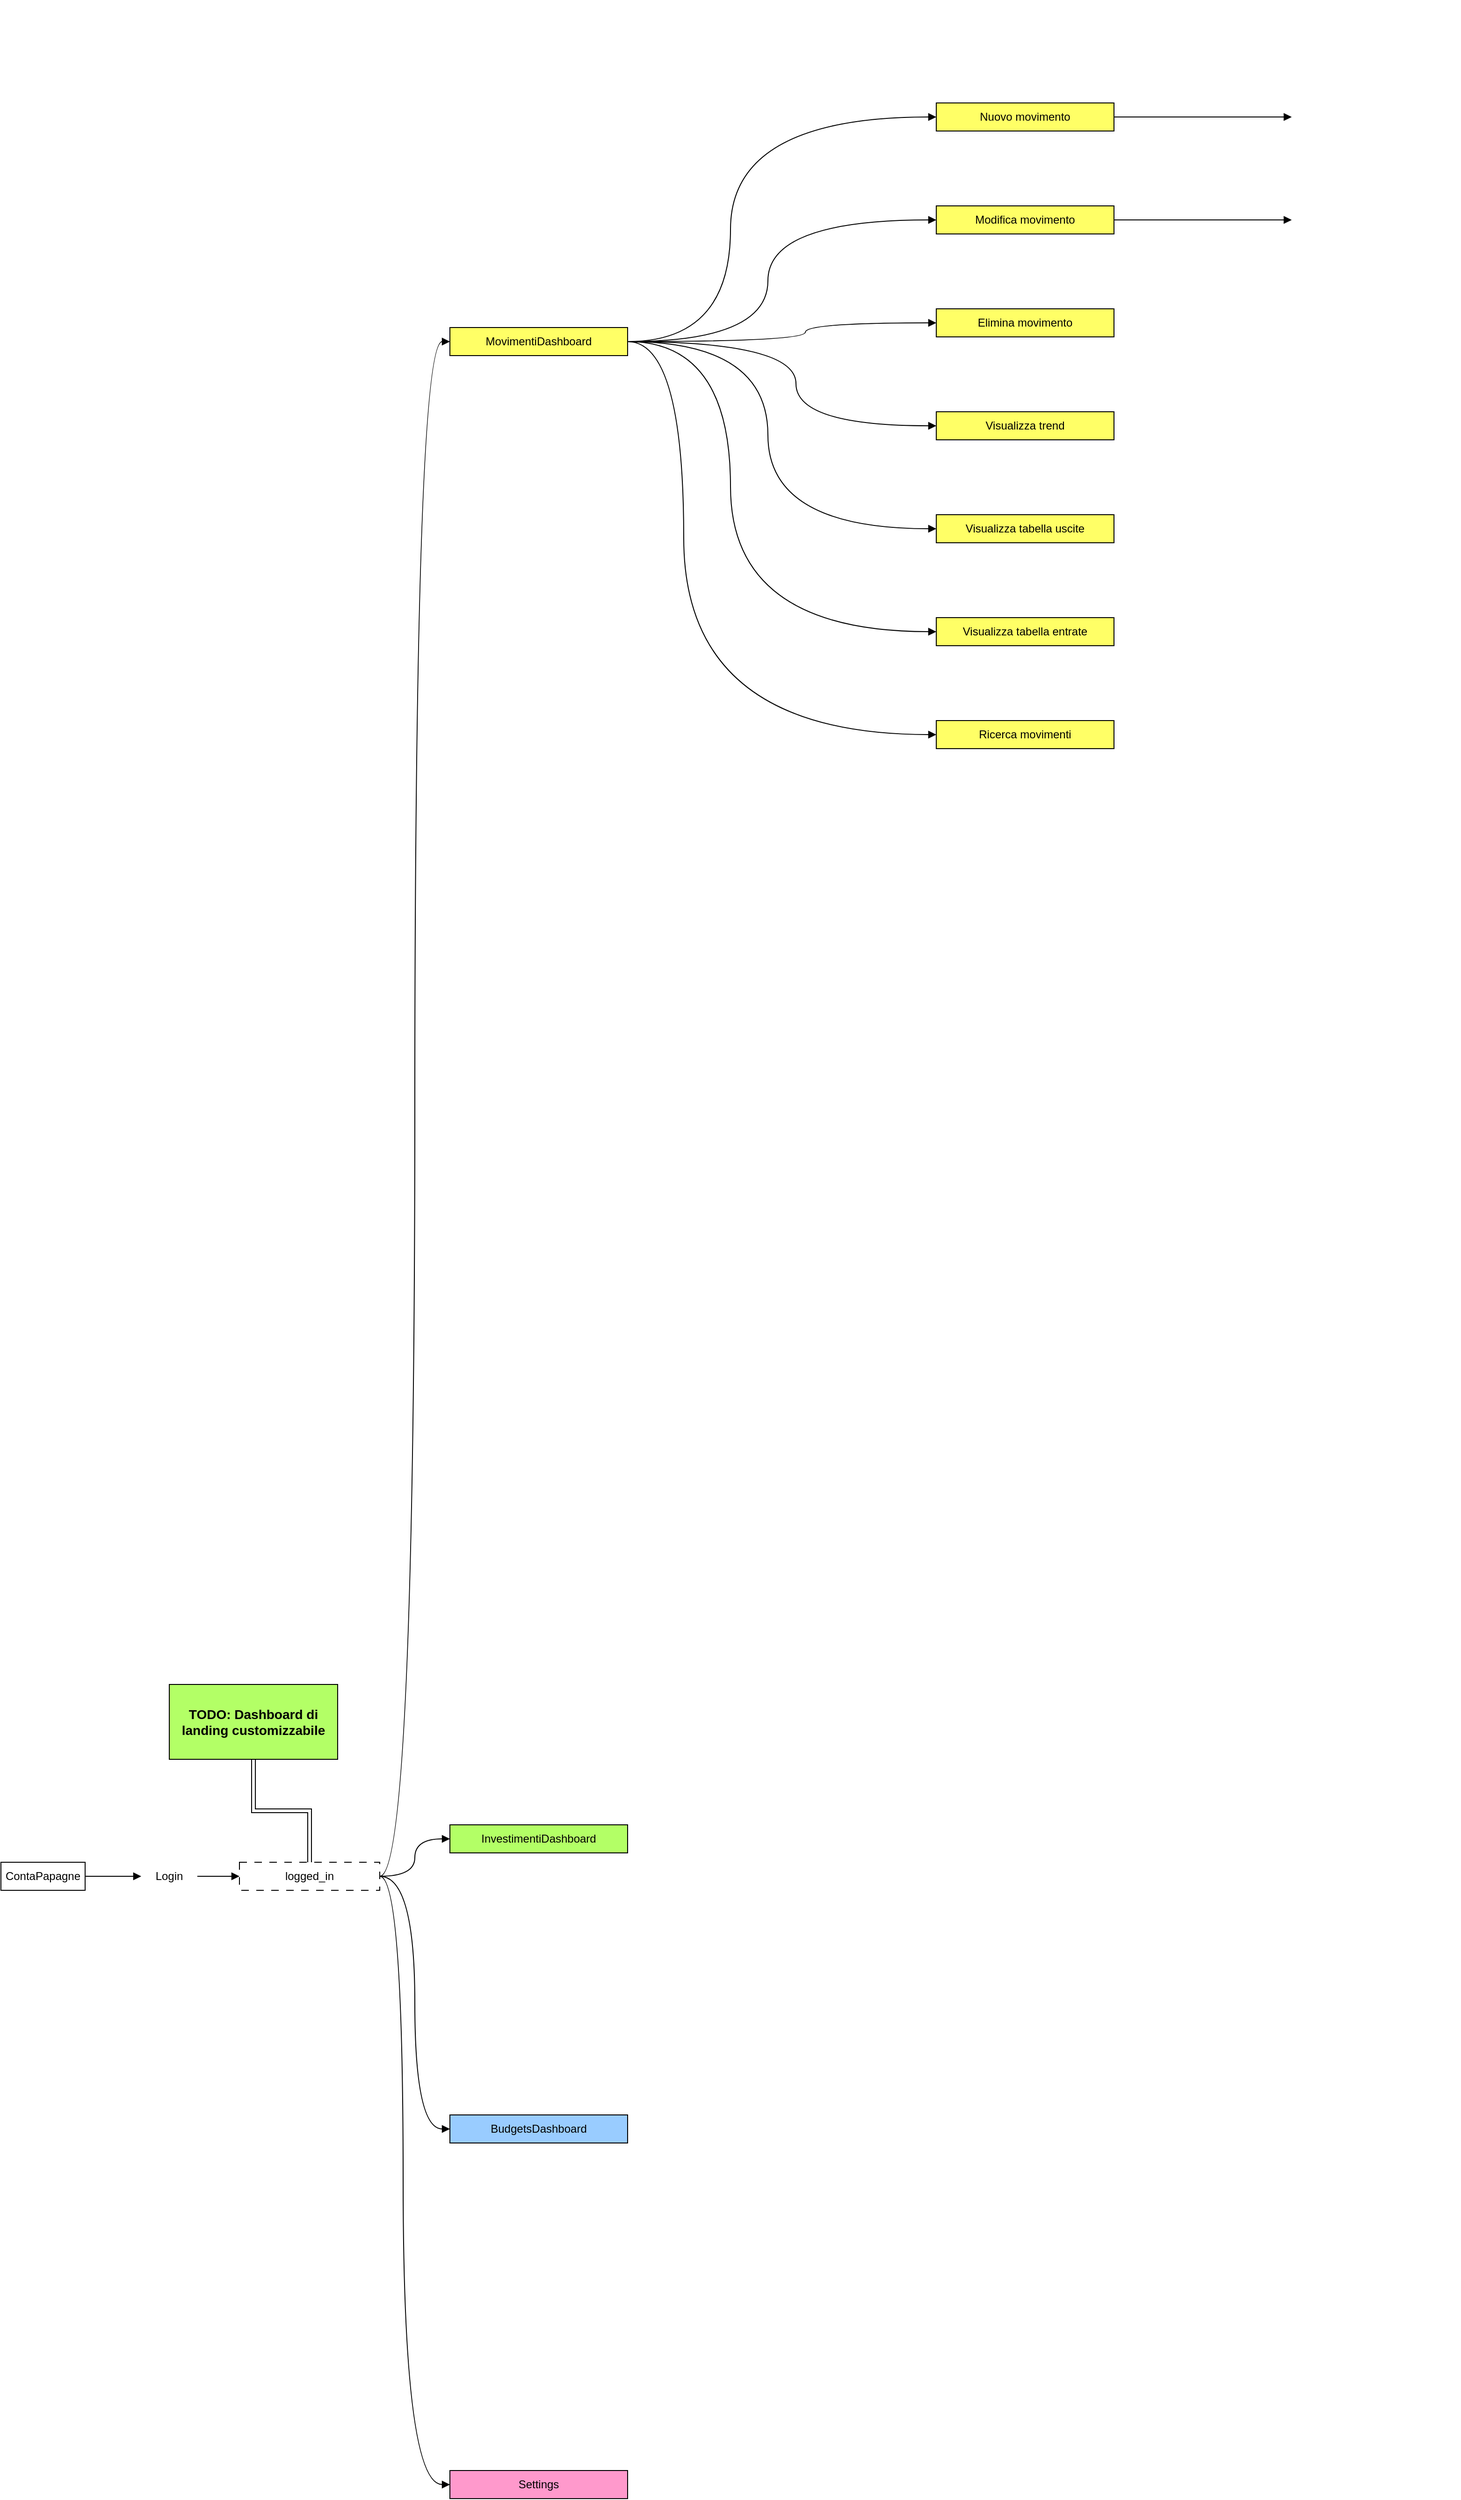 <mxfile version="20.8.16" type="device"><diagram name="Page-1" id="19d8dcba-68ad-dc05-1034-9cf7b2a963f6"><mxGraphModel dx="1912" dy="2825" grid="1" gridSize="10" guides="1" tooltips="1" connect="1" arrows="1" fold="1" page="1" pageScale="1" pageWidth="1100" pageHeight="850" background="none" math="0" shadow="0"><root><mxCell id="0"/><mxCell id="1" parent="0"/><mxCell id="GPN_QbuAIy0CqTM_4IRU-1" value="ContaPapagne" style="text;html=1;strokeColor=default;fillColor=none;align=center;verticalAlign=middle;whiteSpace=wrap;rounded=0;" vertex="1" parent="1"><mxGeometry x="30" y="370" width="90" height="30" as="geometry"/></mxCell><mxCell id="GPN_QbuAIy0CqTM_4IRU-2" value="" style="endArrow=block;html=1;rounded=0;exitX=1;exitY=0.5;exitDx=0;exitDy=0;entryX=0;entryY=0.5;entryDx=0;entryDy=0;endFill=1;" edge="1" parent="1" source="GPN_QbuAIy0CqTM_4IRU-1" target="GPN_QbuAIy0CqTM_4IRU-3"><mxGeometry width="50" height="50" relative="1" as="geometry"><mxPoint x="540" y="370" as="sourcePoint"/><mxPoint x="210" y="385" as="targetPoint"/></mxGeometry></mxCell><mxCell id="GPN_QbuAIy0CqTM_4IRU-17" style="edgeStyle=orthogonalEdgeStyle;curved=1;rounded=0;orthogonalLoop=1;jettySize=auto;html=1;entryX=0;entryY=0.5;entryDx=0;entryDy=0;fontColor=#000000;endArrow=block;endFill=1;" edge="1" parent="1" source="GPN_QbuAIy0CqTM_4IRU-3" target="GPN_QbuAIy0CqTM_4IRU-16"><mxGeometry relative="1" as="geometry"/></mxCell><mxCell id="GPN_QbuAIy0CqTM_4IRU-3" value="Login" style="text;html=1;strokeColor=none;fillColor=none;align=center;verticalAlign=middle;whiteSpace=wrap;rounded=0;" vertex="1" parent="1"><mxGeometry x="180" y="370" width="60" height="30" as="geometry"/></mxCell><mxCell id="GPN_QbuAIy0CqTM_4IRU-28" style="edgeStyle=orthogonalEdgeStyle;curved=1;rounded=0;orthogonalLoop=1;jettySize=auto;html=1;entryX=0;entryY=0.5;entryDx=0;entryDy=0;fontColor=#000000;endArrow=block;endFill=1;" edge="1" parent="1" source="GPN_QbuAIy0CqTM_4IRU-4" target="GPN_QbuAIy0CqTM_4IRU-22"><mxGeometry relative="1" as="geometry"><Array as="points"><mxPoint x="810" y="-1255"/><mxPoint x="810" y="-1495"/></Array></mxGeometry></mxCell><mxCell id="GPN_QbuAIy0CqTM_4IRU-29" style="edgeStyle=orthogonalEdgeStyle;curved=1;rounded=0;orthogonalLoop=1;jettySize=auto;html=1;entryX=0;entryY=0.5;entryDx=0;entryDy=0;fontColor=#000000;endArrow=block;endFill=1;" edge="1" parent="1" source="GPN_QbuAIy0CqTM_4IRU-4" target="GPN_QbuAIy0CqTM_4IRU-23"><mxGeometry relative="1" as="geometry"><Array as="points"><mxPoint x="850" y="-1255"/><mxPoint x="850" y="-1385"/></Array></mxGeometry></mxCell><mxCell id="GPN_QbuAIy0CqTM_4IRU-30" style="edgeStyle=orthogonalEdgeStyle;curved=1;rounded=0;orthogonalLoop=1;jettySize=auto;html=1;entryX=0;entryY=0.5;entryDx=0;entryDy=0;fontColor=#000000;endArrow=block;endFill=1;" edge="1" parent="1" source="GPN_QbuAIy0CqTM_4IRU-4" target="GPN_QbuAIy0CqTM_4IRU-24"><mxGeometry relative="1" as="geometry"><Array as="points"><mxPoint x="890" y="-1255"/><mxPoint x="890" y="-1275"/></Array></mxGeometry></mxCell><mxCell id="GPN_QbuAIy0CqTM_4IRU-31" style="edgeStyle=orthogonalEdgeStyle;curved=1;rounded=0;orthogonalLoop=1;jettySize=auto;html=1;entryX=0;entryY=0.5;entryDx=0;entryDy=0;fontColor=#000000;endArrow=block;endFill=1;" edge="1" parent="1" source="GPN_QbuAIy0CqTM_4IRU-4" target="GPN_QbuAIy0CqTM_4IRU-25"><mxGeometry relative="1" as="geometry"><Array as="points"><mxPoint x="880" y="-1255"/><mxPoint x="880" y="-1165"/></Array></mxGeometry></mxCell><mxCell id="GPN_QbuAIy0CqTM_4IRU-32" style="edgeStyle=orthogonalEdgeStyle;curved=1;rounded=0;orthogonalLoop=1;jettySize=auto;html=1;entryX=0;entryY=0.5;entryDx=0;entryDy=0;fontColor=#000000;endArrow=block;endFill=1;" edge="1" parent="1" source="GPN_QbuAIy0CqTM_4IRU-4" target="GPN_QbuAIy0CqTM_4IRU-27"><mxGeometry relative="1" as="geometry"><Array as="points"><mxPoint x="850" y="-1255"/><mxPoint x="850" y="-1055"/></Array></mxGeometry></mxCell><mxCell id="GPN_QbuAIy0CqTM_4IRU-33" style="edgeStyle=orthogonalEdgeStyle;curved=1;rounded=0;orthogonalLoop=1;jettySize=auto;html=1;entryX=0;entryY=0.5;entryDx=0;entryDy=0;fontColor=#000000;endArrow=block;endFill=1;" edge="1" parent="1" source="GPN_QbuAIy0CqTM_4IRU-4" target="GPN_QbuAIy0CqTM_4IRU-26"><mxGeometry relative="1" as="geometry"><Array as="points"><mxPoint x="810" y="-1255"/><mxPoint x="810" y="-945"/></Array></mxGeometry></mxCell><mxCell id="GPN_QbuAIy0CqTM_4IRU-35" style="edgeStyle=orthogonalEdgeStyle;curved=1;rounded=0;orthogonalLoop=1;jettySize=auto;html=1;entryX=0;entryY=0.5;entryDx=0;entryDy=0;fontColor=#000000;endArrow=block;endFill=1;" edge="1" parent="1" source="GPN_QbuAIy0CqTM_4IRU-4" target="GPN_QbuAIy0CqTM_4IRU-34"><mxGeometry relative="1" as="geometry"><Array as="points"><mxPoint x="760" y="-1255"/><mxPoint x="760" y="-835"/></Array></mxGeometry></mxCell><mxCell id="GPN_QbuAIy0CqTM_4IRU-4" value="MovimentiDashboard" style="text;html=1;strokeColor=default;fillColor=#FFFF66;align=center;verticalAlign=middle;whiteSpace=wrap;rounded=0;fontColor=#000000;" vertex="1" parent="1"><mxGeometry x="510" y="-1270" width="190" height="30" as="geometry"/></mxCell><mxCell id="GPN_QbuAIy0CqTM_4IRU-9" value="InvestimentiDashboard" style="text;html=1;strokeColor=default;fillColor=#B3FF66;align=center;verticalAlign=middle;whiteSpace=wrap;rounded=0;fontColor=#000000;" vertex="1" parent="1"><mxGeometry x="510" y="330" width="190" height="30" as="geometry"/></mxCell><mxCell id="GPN_QbuAIy0CqTM_4IRU-10" value="BudgetsDashboard" style="text;html=1;strokeColor=default;fillColor=#99CCFF;align=center;verticalAlign=middle;whiteSpace=wrap;rounded=0;fontColor=#000000;" vertex="1" parent="1"><mxGeometry x="510" y="640" width="190" height="30" as="geometry"/></mxCell><mxCell id="GPN_QbuAIy0CqTM_4IRU-11" value="Settings" style="text;html=1;strokeColor=default;fillColor=#FF99CC;align=center;verticalAlign=middle;whiteSpace=wrap;rounded=0;fontColor=#000000;" vertex="1" parent="1"><mxGeometry x="510" y="1020" width="190" height="30" as="geometry"/></mxCell><mxCell id="GPN_QbuAIy0CqTM_4IRU-18" style="edgeStyle=orthogonalEdgeStyle;curved=1;rounded=0;orthogonalLoop=1;jettySize=auto;html=1;entryX=0;entryY=0.5;entryDx=0;entryDy=0;fontColor=#000000;endArrow=block;endFill=1;" edge="1" parent="1" source="GPN_QbuAIy0CqTM_4IRU-16" target="GPN_QbuAIy0CqTM_4IRU-4"><mxGeometry relative="1" as="geometry"/></mxCell><mxCell id="GPN_QbuAIy0CqTM_4IRU-19" style="edgeStyle=orthogonalEdgeStyle;curved=1;rounded=0;orthogonalLoop=1;jettySize=auto;html=1;entryX=0;entryY=0.5;entryDx=0;entryDy=0;fontColor=#000000;endArrow=block;endFill=1;" edge="1" parent="1" source="GPN_QbuAIy0CqTM_4IRU-16" target="GPN_QbuAIy0CqTM_4IRU-9"><mxGeometry relative="1" as="geometry"/></mxCell><mxCell id="GPN_QbuAIy0CqTM_4IRU-20" style="edgeStyle=orthogonalEdgeStyle;curved=1;rounded=0;orthogonalLoop=1;jettySize=auto;html=1;entryX=0;entryY=0.5;entryDx=0;entryDy=0;fontColor=#000000;endArrow=block;endFill=1;" edge="1" parent="1" source="GPN_QbuAIy0CqTM_4IRU-16" target="GPN_QbuAIy0CqTM_4IRU-10"><mxGeometry relative="1" as="geometry"/></mxCell><mxCell id="GPN_QbuAIy0CqTM_4IRU-21" style="edgeStyle=orthogonalEdgeStyle;curved=1;rounded=0;orthogonalLoop=1;jettySize=auto;html=1;entryX=0;entryY=0.5;entryDx=0;entryDy=0;fontColor=#000000;endArrow=block;endFill=1;" edge="1" parent="1" source="GPN_QbuAIy0CqTM_4IRU-16" target="GPN_QbuAIy0CqTM_4IRU-11"><mxGeometry relative="1" as="geometry"><Array as="points"><mxPoint x="460" y="385"/><mxPoint x="460" y="1035"/></Array></mxGeometry></mxCell><mxCell id="GPN_QbuAIy0CqTM_4IRU-16" value="logged_in" style="text;html=1;strokeColor=default;fillColor=none;align=center;verticalAlign=middle;whiteSpace=wrap;rounded=0;dashed=1;dashPattern=8 8;" vertex="1" parent="1"><mxGeometry x="285" y="370" width="150" height="30" as="geometry"/></mxCell><mxCell id="GPN_QbuAIy0CqTM_4IRU-38" style="edgeStyle=orthogonalEdgeStyle;curved=1;rounded=0;orthogonalLoop=1;jettySize=auto;html=1;fontColor=#ffffff;endArrow=block;endFill=1;" edge="1" parent="1" source="GPN_QbuAIy0CqTM_4IRU-22" target="GPN_QbuAIy0CqTM_4IRU-37"><mxGeometry relative="1" as="geometry"/></mxCell><mxCell id="GPN_QbuAIy0CqTM_4IRU-22" value="Nuovo movimento" style="text;html=1;strokeColor=default;fillColor=#FFFF66;align=center;verticalAlign=middle;whiteSpace=wrap;rounded=0;fontColor=#000000;" vertex="1" parent="1"><mxGeometry x="1030" y="-1510" width="190" height="30" as="geometry"/></mxCell><mxCell id="GPN_QbuAIy0CqTM_4IRU-41" style="edgeStyle=orthogonalEdgeStyle;curved=1;rounded=0;orthogonalLoop=1;jettySize=auto;html=1;fontColor=#ffffff;endArrow=block;endFill=1;" edge="1" parent="1" source="GPN_QbuAIy0CqTM_4IRU-23" target="GPN_QbuAIy0CqTM_4IRU-39"><mxGeometry relative="1" as="geometry"/></mxCell><mxCell id="GPN_QbuAIy0CqTM_4IRU-23" value="Modifica movimento" style="text;html=1;strokeColor=default;fillColor=#FFFF66;align=center;verticalAlign=middle;whiteSpace=wrap;rounded=0;fontColor=#000000;" vertex="1" parent="1"><mxGeometry x="1030" y="-1400" width="190" height="30" as="geometry"/></mxCell><mxCell id="GPN_QbuAIy0CqTM_4IRU-24" value="Elimina movimento" style="text;html=1;strokeColor=default;fillColor=#FFFF66;align=center;verticalAlign=middle;whiteSpace=wrap;rounded=0;fontColor=#000000;" vertex="1" parent="1"><mxGeometry x="1030" y="-1290" width="190" height="30" as="geometry"/></mxCell><mxCell id="GPN_QbuAIy0CqTM_4IRU-25" value="Visualizza trend" style="text;html=1;strokeColor=default;fillColor=#FFFF66;align=center;verticalAlign=middle;whiteSpace=wrap;rounded=0;fontColor=#000000;" vertex="1" parent="1"><mxGeometry x="1030" y="-1180" width="190" height="30" as="geometry"/></mxCell><mxCell id="GPN_QbuAIy0CqTM_4IRU-26" value="Visualizza tabella entrate" style="text;html=1;strokeColor=default;fillColor=#FFFF66;align=center;verticalAlign=middle;whiteSpace=wrap;rounded=0;fontColor=#000000;" vertex="1" parent="1"><mxGeometry x="1030" y="-960" width="190" height="30" as="geometry"/></mxCell><mxCell id="GPN_QbuAIy0CqTM_4IRU-27" value="Visualizza tabella uscite" style="text;html=1;strokeColor=default;fillColor=#FFFF66;align=center;verticalAlign=middle;whiteSpace=wrap;rounded=0;fontColor=#000000;" vertex="1" parent="1"><mxGeometry x="1030" y="-1070" width="190" height="30" as="geometry"/></mxCell><mxCell id="GPN_QbuAIy0CqTM_4IRU-34" value="Ricerca movimenti" style="text;html=1;strokeColor=default;fillColor=#FFFF66;align=center;verticalAlign=middle;whiteSpace=wrap;rounded=0;fontColor=#000000;" vertex="1" parent="1"><mxGeometry x="1030" y="-850" width="190" height="30" as="geometry"/></mxCell><mxCell id="GPN_QbuAIy0CqTM_4IRU-36" value="/movimenti/" style="text;html=1;strokeColor=none;fillColor=none;align=center;verticalAlign=middle;whiteSpace=wrap;rounded=0;fontColor=#ffffff;" vertex="1" parent="1"><mxGeometry x="1460" y="-1620" width="60" height="30" as="geometry"/></mxCell><mxCell id="GPN_QbuAIy0CqTM_4IRU-37" value="/movimenti/nuovoMovimento" style="text;html=1;strokeColor=none;fillColor=none;align=center;verticalAlign=middle;whiteSpace=wrap;rounded=0;fontColor=#ffffff;" vertex="1" parent="1"><mxGeometry x="1410" y="-1510" width="180" height="30" as="geometry"/></mxCell><mxCell id="GPN_QbuAIy0CqTM_4IRU-39" value="/movimenti/editMovimento" style="text;html=1;strokeColor=none;fillColor=none;align=center;verticalAlign=middle;whiteSpace=wrap;rounded=0;fontColor=#ffffff;" vertex="1" parent="1"><mxGeometry x="1410" y="-1400" width="180" height="30" as="geometry"/></mxCell><mxCell id="GPN_QbuAIy0CqTM_4IRU-43" style="edgeStyle=orthogonalEdgeStyle;rounded=0;orthogonalLoop=1;jettySize=auto;html=1;entryX=0.5;entryY=0;entryDx=0;entryDy=0;fontColor=#ffffff;endArrow=block;endFill=1;shape=link;" edge="1" parent="1" source="GPN_QbuAIy0CqTM_4IRU-42" target="GPN_QbuAIy0CqTM_4IRU-16"><mxGeometry relative="1" as="geometry"/></mxCell><mxCell id="GPN_QbuAIy0CqTM_4IRU-42" value="TODO: Dashboard di landing customizzabile" style="text;html=1;strokeColor=default;fillColor=#B3FF66;align=center;verticalAlign=middle;whiteSpace=wrap;rounded=0;fontColor=#000000;fontStyle=1;fontSize=14;" vertex="1" parent="1"><mxGeometry x="210" y="180" width="180" height="80" as="geometry"/></mxCell></root></mxGraphModel></diagram></mxfile>